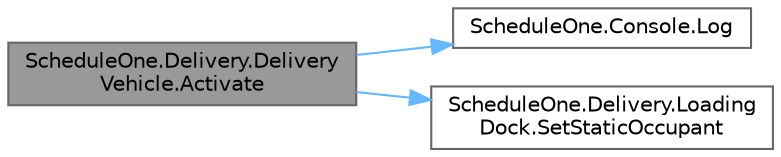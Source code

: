 digraph "ScheduleOne.Delivery.DeliveryVehicle.Activate"
{
 // LATEX_PDF_SIZE
  bgcolor="transparent";
  edge [fontname=Helvetica,fontsize=10,labelfontname=Helvetica,labelfontsize=10];
  node [fontname=Helvetica,fontsize=10,shape=box,height=0.2,width=0.4];
  rankdir="LR";
  Node1 [id="Node000001",label="ScheduleOne.Delivery.Delivery\lVehicle.Activate",height=0.2,width=0.4,color="gray40", fillcolor="grey60", style="filled", fontcolor="black",tooltip=" "];
  Node1 -> Node2 [id="edge1_Node000001_Node000002",color="steelblue1",style="solid",tooltip=" "];
  Node2 [id="Node000002",label="ScheduleOne.Console.Log",height=0.2,width=0.4,color="grey40", fillcolor="white", style="filled",URL="$class_schedule_one_1_1_console.html#afb218907244d12f7d08b1c1831fa1f8c",tooltip=" "];
  Node1 -> Node3 [id="edge2_Node000001_Node000003",color="steelblue1",style="solid",tooltip=" "];
  Node3 [id="Node000003",label="ScheduleOne.Delivery.Loading\lDock.SetStaticOccupant",height=0.2,width=0.4,color="grey40", fillcolor="white", style="filled",URL="$class_schedule_one_1_1_delivery_1_1_loading_dock.html#a3c11769294a1d9f1be93da00b2093d09",tooltip=" "];
}
